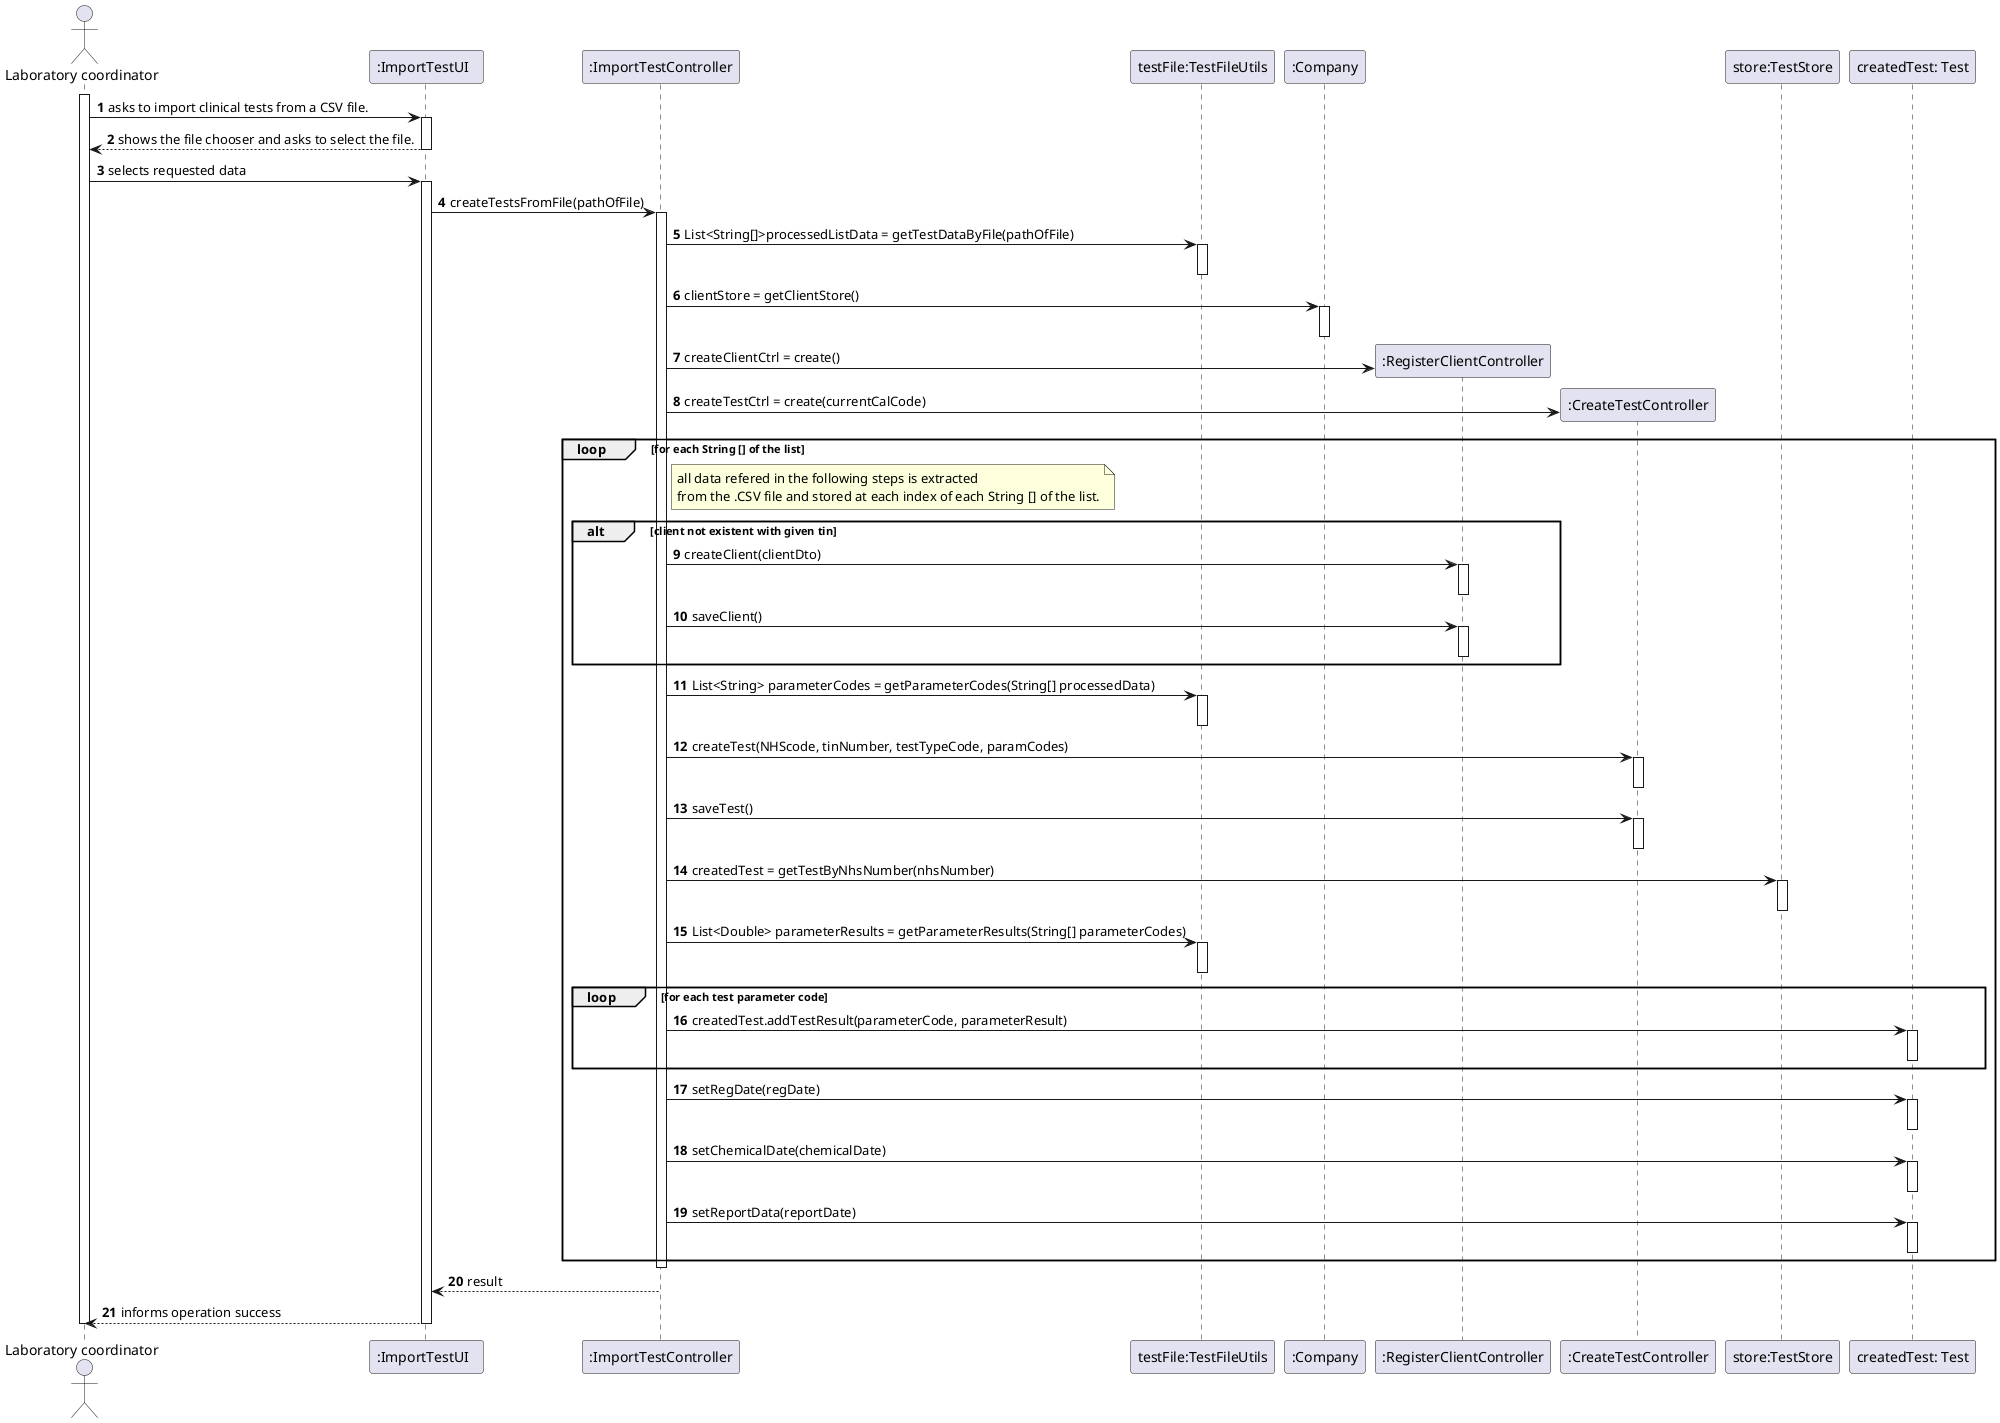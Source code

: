 @startuml
autonumber
'hide footbox
actor "Laboratory coordinator" as ADM

participant ":ImportTestUI  " as UI
participant ":ImportTestController" as CTRL
participant "testFile:TestFileUtils" as TST
participant "List<Test>:" as TST
participant ":Company" as PLAT
participant ":RegisterClientController" as CLIENT_CTRL
participant ":CreateTestController" as ORG
participant "store:TestStore" as TEST_STORE
participant "createdTest: Test" as CREATED_TEST


activate ADM
ADM -> UI : asks to import clinical tests from a CSV file.
activate UI


UI --> ADM : shows the file chooser and asks to select the file.
deactivate UI


ADM -> UI : selects requested data
activate UI
UI -> CTRL : createTestsFromFile(pathOfFile)
activate CTRL

CTRL -> TST : List<String[]>processedListData = getTestDataByFile(pathOfFile)
activate TST
deactivate TST

/'
CTRL -> TEST_LIST** : create()
'/


CTRL -> PLAT : clientStore = getClientStore()
activate PLAT
deactivate PLAT

CTRL -> CLIENT_CTRL** : createClientCtrl = create()


CTRL -> ORG** : createTestCtrl = create(currentCalCode)


loop for each String [] of the list
note right of CTRL: all data refered in the following steps is extracted \nfrom the .CSV file and stored at each index of each String [] of the list.

alt client not existent with given tin
CTRL -> CLIENT_CTRL : createClient(clientDto)
activate CLIENT_CTRL
deactivate CLIENT_CTRL
CTRL -> CLIENT_CTRL : saveClient()
activate CLIENT_CTRL
deactivate CLIENT_CTRL
end

CTRL -> TST : List<String> parameterCodes = getParameterCodes(String[] processedData)
activate TST
deactivate TST

CTRL -> ORG : createTest(NHScode, tinNumber, testTypeCode, paramCodes)
activate ORG
deactivate ORG

CTRL -> ORG : saveTest()
activate ORG
deactivate ORG

CTRL -> TEST_STORE : createdTest = getTestByNhsNumber(nhsNumber)
activate TEST_STORE
deactivate TEST_STORE

CTRL -> TST : List<Double> parameterResults = getParameterResults(String[] parameterCodes)
activate TST
deactivate TST

loop for each test parameter code
CTRL -> CREATED_TEST : createdTest.addTestResult(parameterCode, parameterResult)
activate CREATED_TEST
deactivate CREATED_TEST
end

CTRL -> CREATED_TEST : setRegDate(regDate)
activate CREATED_TEST
deactivate CREATED_TEST

CTRL -> CREATED_TEST : setChemicalDate(chemicalDate)
activate CREATED_TEST
deactivate CREATED_TEST

CTRL -> CREATED_TEST : setReportData(reportDate)
activate CREATED_TEST
deactivate CREATED_TEST

/'CTRL -> TEST_LIST : createdTestsList.add(createdTest)
activate TEST_LIST
deactivate TEST_LIST'/
end

/'CTRL -> TEST_LIST : resultSize = createdTestsList.size()
activate TEST_LIST
deactivate TEST_LIST'/


deactivate CTRL

CTRL --> UI: result

UI --> ADM : informs operation success
deactivate ORG
deactivate CTRL
deactivate UI

deactivate ADM

@enduml
